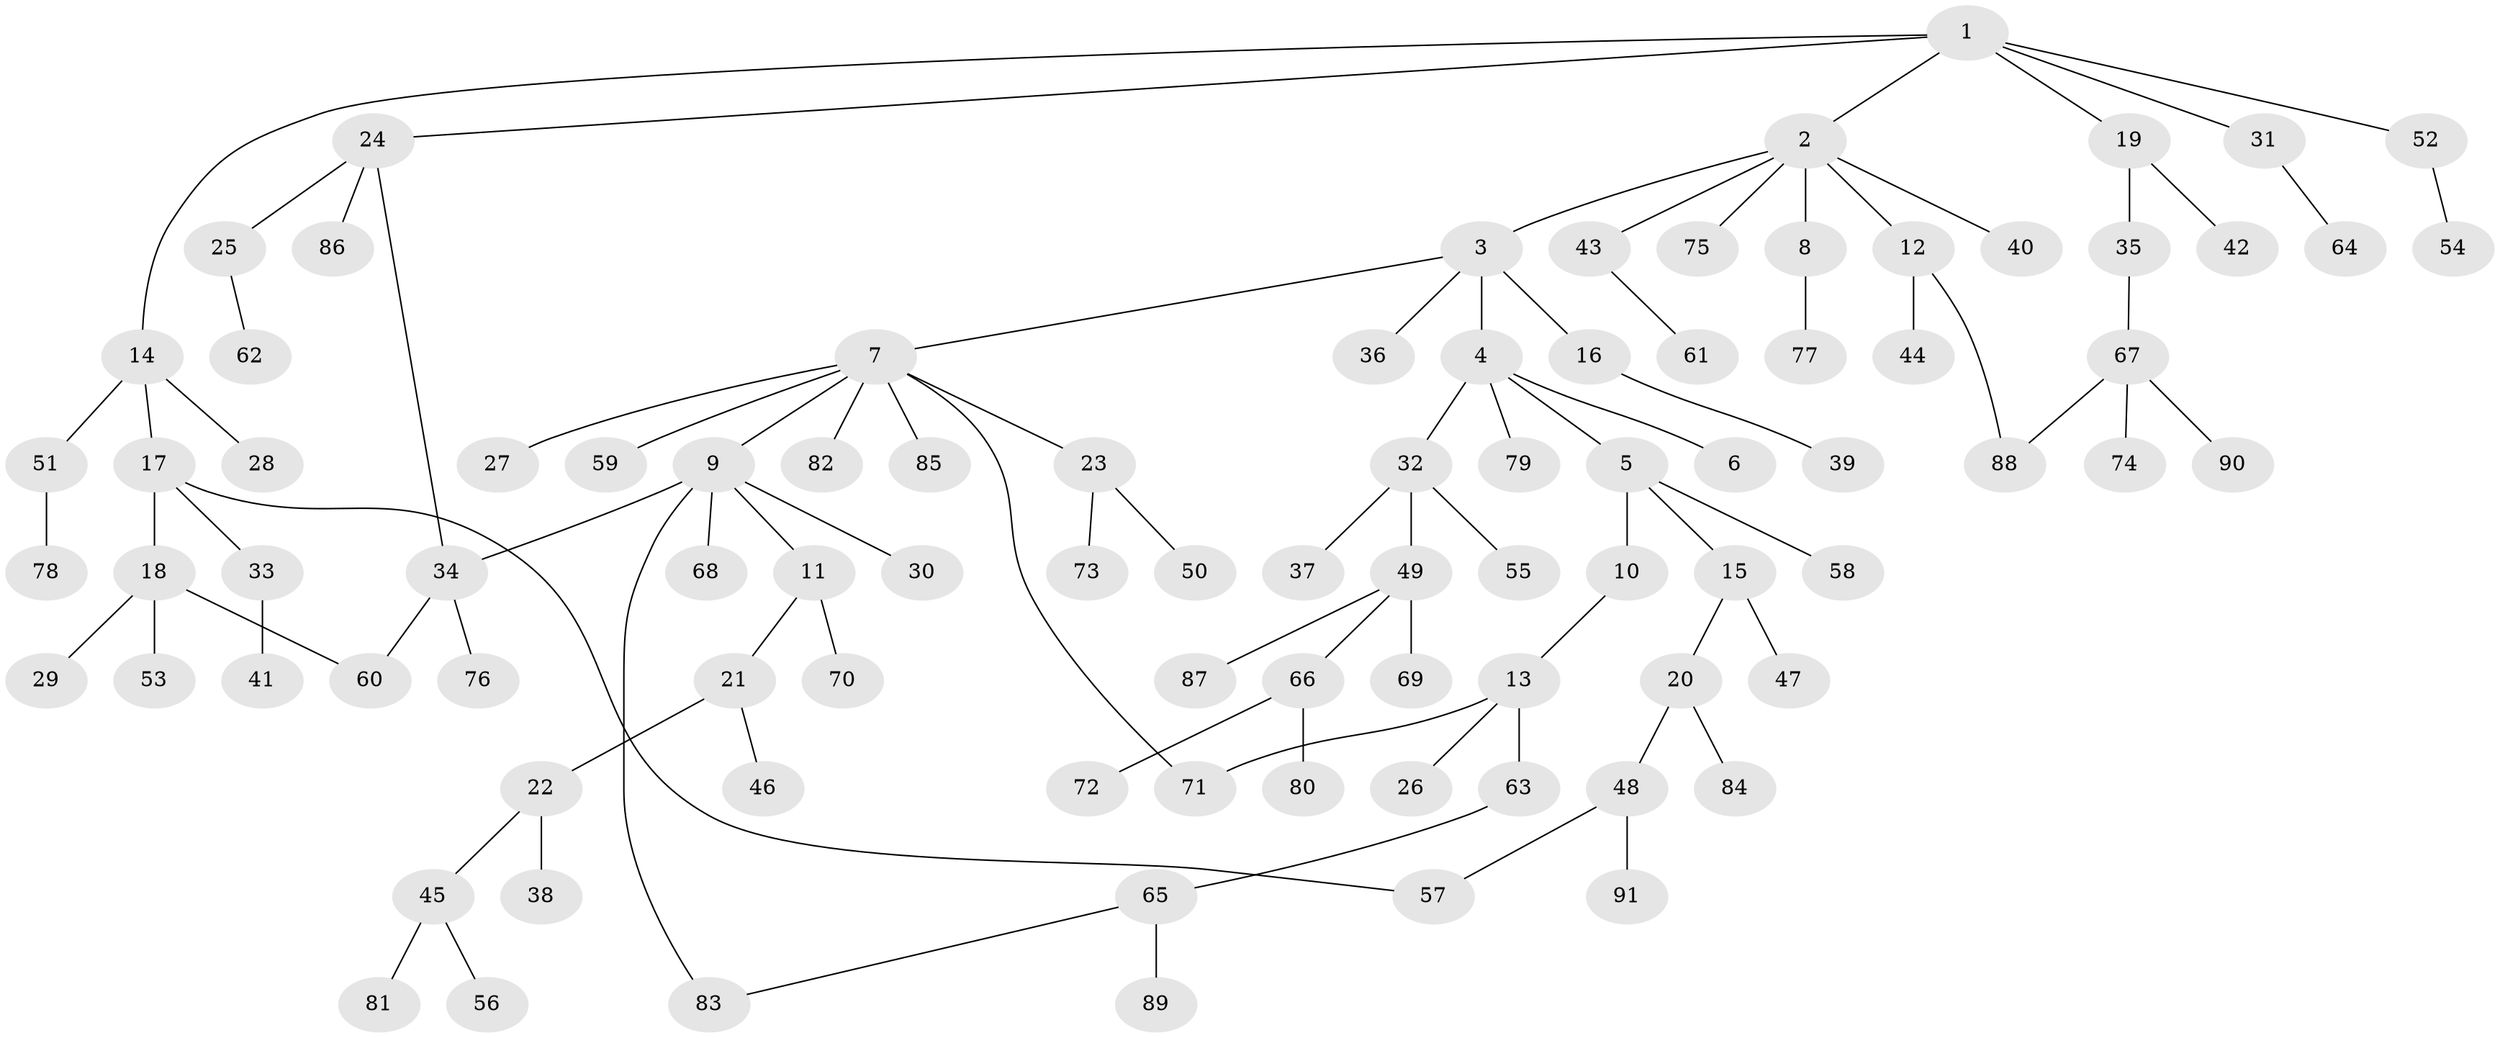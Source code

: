 // coarse degree distribution, {6: 0.03636363636363636, 4: 0.05454545454545454, 3: 0.16363636363636364, 1: 0.38181818181818183, 7: 0.01818181818181818, 5: 0.01818181818181818, 2: 0.32727272727272727}
// Generated by graph-tools (version 1.1) at 2025/48/03/04/25 22:48:56]
// undirected, 91 vertices, 96 edges
graph export_dot {
  node [color=gray90,style=filled];
  1;
  2;
  3;
  4;
  5;
  6;
  7;
  8;
  9;
  10;
  11;
  12;
  13;
  14;
  15;
  16;
  17;
  18;
  19;
  20;
  21;
  22;
  23;
  24;
  25;
  26;
  27;
  28;
  29;
  30;
  31;
  32;
  33;
  34;
  35;
  36;
  37;
  38;
  39;
  40;
  41;
  42;
  43;
  44;
  45;
  46;
  47;
  48;
  49;
  50;
  51;
  52;
  53;
  54;
  55;
  56;
  57;
  58;
  59;
  60;
  61;
  62;
  63;
  64;
  65;
  66;
  67;
  68;
  69;
  70;
  71;
  72;
  73;
  74;
  75;
  76;
  77;
  78;
  79;
  80;
  81;
  82;
  83;
  84;
  85;
  86;
  87;
  88;
  89;
  90;
  91;
  1 -- 2;
  1 -- 14;
  1 -- 19;
  1 -- 24;
  1 -- 31;
  1 -- 52;
  2 -- 3;
  2 -- 8;
  2 -- 12;
  2 -- 40;
  2 -- 43;
  2 -- 75;
  3 -- 4;
  3 -- 7;
  3 -- 16;
  3 -- 36;
  4 -- 5;
  4 -- 6;
  4 -- 32;
  4 -- 79;
  5 -- 10;
  5 -- 15;
  5 -- 58;
  7 -- 9;
  7 -- 23;
  7 -- 27;
  7 -- 59;
  7 -- 71;
  7 -- 82;
  7 -- 85;
  8 -- 77;
  9 -- 11;
  9 -- 30;
  9 -- 68;
  9 -- 83;
  9 -- 34;
  10 -- 13;
  11 -- 21;
  11 -- 70;
  12 -- 44;
  12 -- 88;
  13 -- 26;
  13 -- 63;
  13 -- 71;
  14 -- 17;
  14 -- 28;
  14 -- 51;
  15 -- 20;
  15 -- 47;
  16 -- 39;
  17 -- 18;
  17 -- 33;
  17 -- 57;
  18 -- 29;
  18 -- 53;
  18 -- 60;
  19 -- 35;
  19 -- 42;
  20 -- 48;
  20 -- 84;
  21 -- 22;
  21 -- 46;
  22 -- 38;
  22 -- 45;
  23 -- 50;
  23 -- 73;
  24 -- 25;
  24 -- 34;
  24 -- 86;
  25 -- 62;
  31 -- 64;
  32 -- 37;
  32 -- 49;
  32 -- 55;
  33 -- 41;
  34 -- 60;
  34 -- 76;
  35 -- 67;
  43 -- 61;
  45 -- 56;
  45 -- 81;
  48 -- 57;
  48 -- 91;
  49 -- 66;
  49 -- 69;
  49 -- 87;
  51 -- 78;
  52 -- 54;
  63 -- 65;
  65 -- 83;
  65 -- 89;
  66 -- 72;
  66 -- 80;
  67 -- 74;
  67 -- 90;
  67 -- 88;
}
